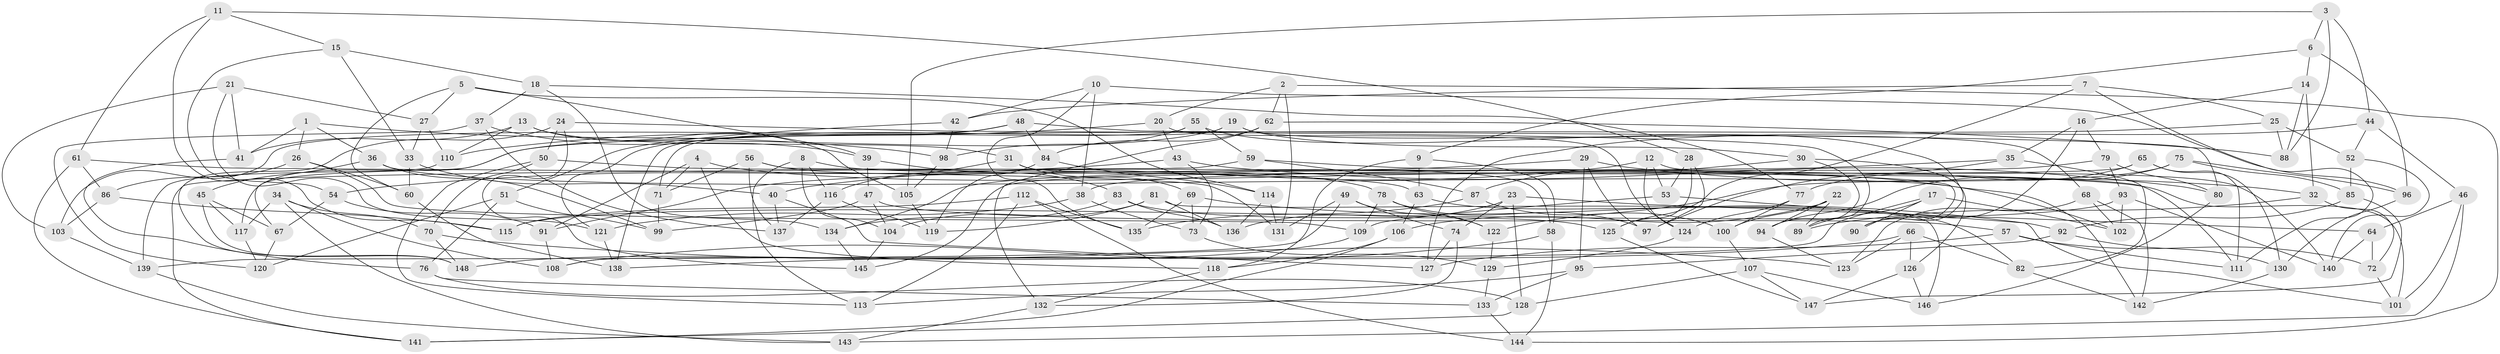 // coarse degree distribution, {10: 0.06382978723404255, 8: 0.06382978723404255, 7: 0.1702127659574468, 9: 0.1702127659574468, 11: 0.0851063829787234, 6: 0.2553191489361702, 5: 0.06382978723404255, 4: 0.10638297872340426, 3: 0.02127659574468085}
// Generated by graph-tools (version 1.1) at 2025/53/03/04/25 22:53:32]
// undirected, 148 vertices, 296 edges
graph export_dot {
  node [color=gray90,style=filled];
  1;
  2;
  3;
  4;
  5;
  6;
  7;
  8;
  9;
  10;
  11;
  12;
  13;
  14;
  15;
  16;
  17;
  18;
  19;
  20;
  21;
  22;
  23;
  24;
  25;
  26;
  27;
  28;
  29;
  30;
  31;
  32;
  33;
  34;
  35;
  36;
  37;
  38;
  39;
  40;
  41;
  42;
  43;
  44;
  45;
  46;
  47;
  48;
  49;
  50;
  51;
  52;
  53;
  54;
  55;
  56;
  57;
  58;
  59;
  60;
  61;
  62;
  63;
  64;
  65;
  66;
  67;
  68;
  69;
  70;
  71;
  72;
  73;
  74;
  75;
  76;
  77;
  78;
  79;
  80;
  81;
  82;
  83;
  84;
  85;
  86;
  87;
  88;
  89;
  90;
  91;
  92;
  93;
  94;
  95;
  96;
  97;
  98;
  99;
  100;
  101;
  102;
  103;
  104;
  105;
  106;
  107;
  108;
  109;
  110;
  111;
  112;
  113;
  114;
  115;
  116;
  117;
  118;
  119;
  120;
  121;
  122;
  123;
  124;
  125;
  126;
  127;
  128;
  129;
  130;
  131;
  132;
  133;
  134;
  135;
  136;
  137;
  138;
  139;
  140;
  141;
  142;
  143;
  144;
  145;
  146;
  147;
  148;
  1 -- 36;
  1 -- 41;
  1 -- 26;
  1 -- 98;
  2 -- 144;
  2 -- 20;
  2 -- 131;
  2 -- 62;
  3 -- 88;
  3 -- 6;
  3 -- 44;
  3 -- 105;
  4 -- 71;
  4 -- 118;
  4 -- 142;
  4 -- 91;
  5 -- 60;
  5 -- 114;
  5 -- 27;
  5 -- 39;
  6 -- 9;
  6 -- 96;
  6 -- 14;
  7 -- 25;
  7 -- 111;
  7 -- 125;
  7 -- 42;
  8 -- 116;
  8 -- 113;
  8 -- 101;
  8 -- 104;
  9 -- 58;
  9 -- 118;
  9 -- 63;
  10 -- 38;
  10 -- 42;
  10 -- 135;
  10 -- 96;
  11 -- 61;
  11 -- 28;
  11 -- 15;
  11 -- 115;
  12 -- 40;
  12 -- 124;
  12 -- 140;
  12 -- 53;
  13 -- 31;
  13 -- 105;
  13 -- 110;
  13 -- 41;
  14 -- 32;
  14 -- 88;
  14 -- 16;
  15 -- 54;
  15 -- 18;
  15 -- 33;
  16 -- 35;
  16 -- 90;
  16 -- 79;
  17 -- 102;
  17 -- 108;
  17 -- 90;
  17 -- 89;
  18 -- 37;
  18 -- 77;
  18 -- 134;
  19 -- 68;
  19 -- 67;
  19 -- 71;
  19 -- 30;
  20 -- 43;
  20 -- 110;
  20 -- 124;
  21 -- 41;
  21 -- 121;
  21 -- 27;
  21 -- 103;
  22 -- 100;
  22 -- 89;
  22 -- 94;
  22 -- 106;
  23 -- 64;
  23 -- 128;
  23 -- 74;
  23 -- 136;
  24 -- 89;
  24 -- 50;
  24 -- 148;
  24 -- 145;
  25 -- 88;
  25 -- 52;
  25 -- 117;
  26 -- 86;
  26 -- 60;
  26 -- 109;
  27 -- 33;
  27 -- 110;
  28 -- 125;
  28 -- 97;
  28 -- 53;
  29 -- 95;
  29 -- 32;
  29 -- 91;
  29 -- 97;
  30 -- 126;
  30 -- 87;
  30 -- 94;
  31 -- 69;
  31 -- 58;
  31 -- 116;
  32 -- 72;
  32 -- 89;
  33 -- 40;
  33 -- 60;
  34 -- 70;
  34 -- 143;
  34 -- 108;
  34 -- 117;
  35 -- 82;
  35 -- 97;
  35 -- 38;
  36 -- 102;
  36 -- 99;
  36 -- 45;
  37 -- 137;
  37 -- 39;
  37 -- 120;
  38 -- 73;
  38 -- 121;
  39 -- 83;
  39 -- 47;
  40 -- 137;
  40 -- 127;
  41 -- 76;
  42 -- 98;
  42 -- 51;
  43 -- 54;
  43 -- 73;
  43 -- 80;
  44 -- 127;
  44 -- 52;
  44 -- 46;
  45 -- 67;
  45 -- 117;
  45 -- 148;
  46 -- 101;
  46 -- 64;
  46 -- 143;
  47 -- 104;
  47 -- 99;
  47 -- 57;
  48 -- 84;
  48 -- 121;
  48 -- 80;
  48 -- 103;
  49 -- 74;
  49 -- 131;
  49 -- 122;
  49 -- 139;
  50 -- 113;
  50 -- 63;
  50 -- 70;
  51 -- 99;
  51 -- 120;
  51 -- 76;
  52 -- 140;
  52 -- 85;
  53 -- 109;
  53 -- 101;
  54 -- 91;
  54 -- 67;
  55 -- 90;
  55 -- 138;
  55 -- 59;
  55 -- 98;
  56 -- 71;
  56 -- 78;
  56 -- 90;
  56 -- 137;
  57 -- 127;
  57 -- 72;
  57 -- 111;
  58 -- 144;
  58 -- 108;
  59 -- 111;
  59 -- 87;
  59 -- 141;
  60 -- 138;
  61 -- 131;
  61 -- 86;
  61 -- 141;
  62 -- 88;
  62 -- 84;
  62 -- 132;
  63 -- 82;
  63 -- 106;
  64 -- 140;
  64 -- 72;
  65 -- 77;
  65 -- 145;
  65 -- 111;
  65 -- 130;
  66 -- 126;
  66 -- 123;
  66 -- 138;
  66 -- 82;
  67 -- 120;
  68 -- 123;
  68 -- 102;
  68 -- 142;
  69 -- 135;
  69 -- 92;
  69 -- 73;
  70 -- 123;
  70 -- 148;
  71 -- 99;
  72 -- 101;
  73 -- 129;
  74 -- 132;
  74 -- 127;
  75 -- 96;
  75 -- 122;
  75 -- 85;
  75 -- 94;
  76 -- 128;
  76 -- 133;
  77 -- 100;
  77 -- 124;
  78 -- 122;
  78 -- 109;
  78 -- 97;
  79 -- 80;
  79 -- 93;
  79 -- 134;
  80 -- 146;
  81 -- 104;
  81 -- 119;
  81 -- 146;
  81 -- 136;
  82 -- 142;
  83 -- 125;
  83 -- 134;
  83 -- 136;
  84 -- 114;
  84 -- 119;
  85 -- 92;
  85 -- 147;
  86 -- 103;
  86 -- 115;
  87 -- 100;
  87 -- 135;
  91 -- 108;
  92 -- 130;
  92 -- 95;
  93 -- 140;
  93 -- 102;
  93 -- 115;
  94 -- 123;
  95 -- 113;
  95 -- 133;
  96 -- 130;
  98 -- 105;
  100 -- 107;
  103 -- 139;
  104 -- 145;
  105 -- 119;
  106 -- 141;
  106 -- 118;
  107 -- 147;
  107 -- 128;
  107 -- 146;
  109 -- 148;
  110 -- 139;
  112 -- 115;
  112 -- 135;
  112 -- 113;
  112 -- 144;
  114 -- 136;
  114 -- 131;
  116 -- 119;
  116 -- 137;
  117 -- 120;
  118 -- 132;
  121 -- 138;
  122 -- 129;
  124 -- 129;
  125 -- 147;
  126 -- 146;
  126 -- 147;
  128 -- 141;
  129 -- 133;
  130 -- 142;
  132 -- 143;
  133 -- 144;
  134 -- 145;
  139 -- 143;
}
